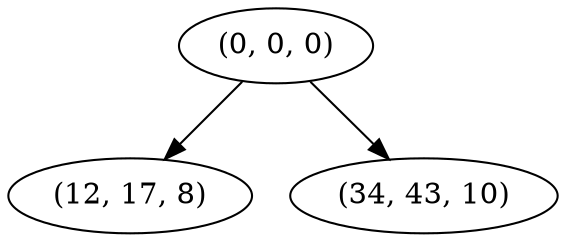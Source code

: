 digraph tree {
    "(0, 0, 0)";
    "(12, 17, 8)";
    "(34, 43, 10)";
    "(0, 0, 0)" -> "(12, 17, 8)";
    "(0, 0, 0)" -> "(34, 43, 10)";
}
